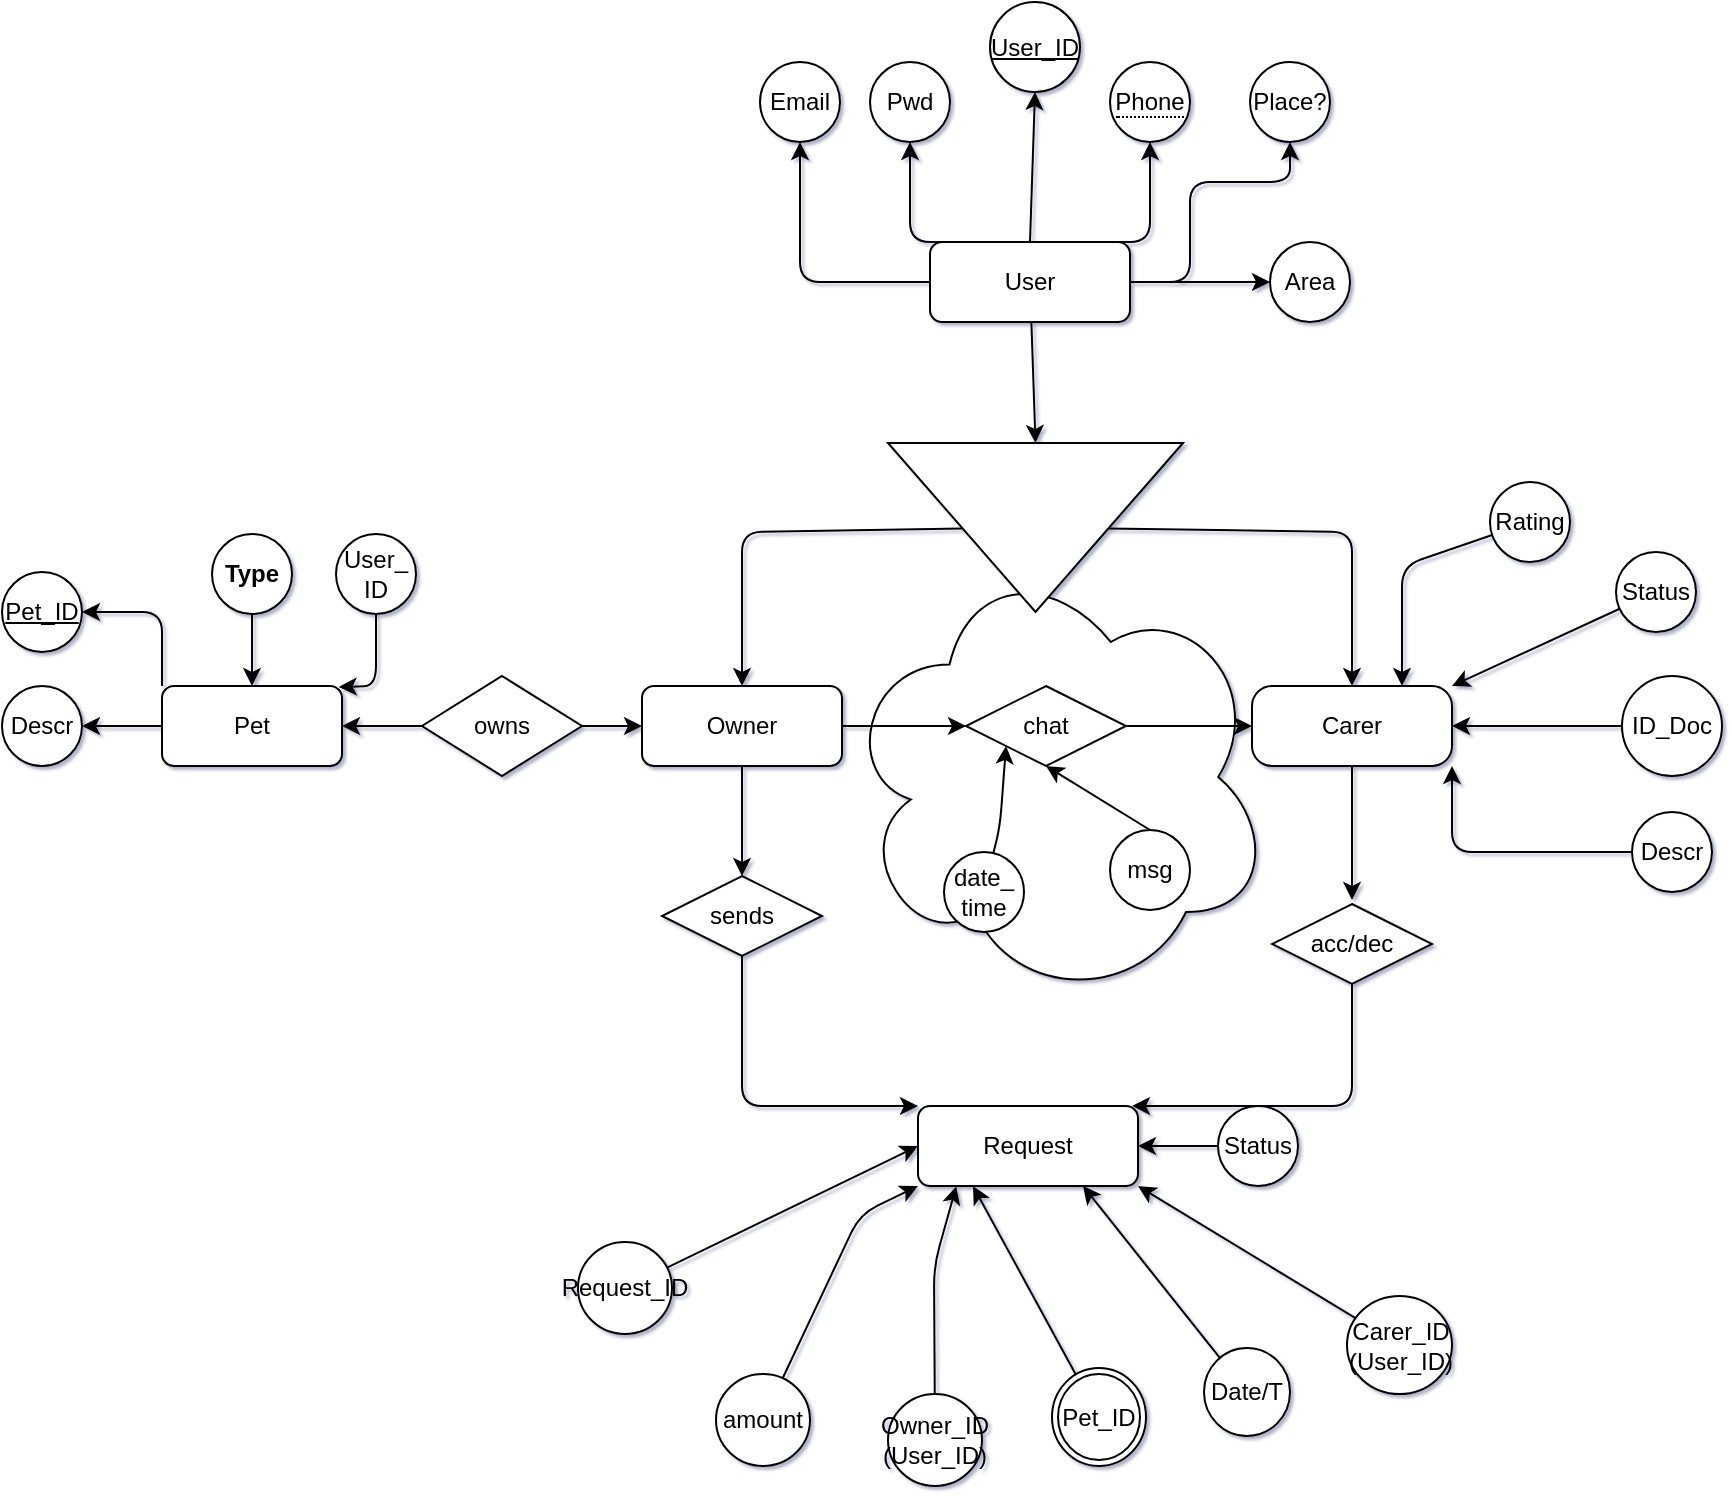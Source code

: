 <mxfile>
    <diagram id="95HTGVdv0aWo4XSOs8IV" name="Página-1">
        <mxGraphModel dx="1429" dy="214" grid="0" gridSize="10" guides="1" tooltips="1" connect="1" arrows="1" fold="1" page="0" pageScale="1" pageWidth="827" pageHeight="1169" background="none" math="0" shadow="1">
            <root>
                <mxCell id="0"/>
                <mxCell id="1" parent="0"/>
                <mxCell id="184" value="" style="ellipse;shape=cloud;whiteSpace=wrap;html=1;" parent="1" vertex="1">
                    <mxGeometry x="-174" y="994" width="215" height="225" as="geometry"/>
                </mxCell>
                <mxCell id="128" style="edgeStyle=none;html=1;entryX=0.5;entryY=0;entryDx=0;entryDy=0;" parent="1" source="73" target="83" edge="1">
                    <mxGeometry relative="1" as="geometry">
                        <Array as="points">
                            <mxPoint x="-224" y="984"/>
                        </Array>
                    </mxGeometry>
                </mxCell>
                <mxCell id="129" style="edgeStyle=none;html=1;entryX=0.5;entryY=0;entryDx=0;entryDy=0;" parent="1" source="73" target="87" edge="1">
                    <mxGeometry relative="1" as="geometry">
                        <Array as="points">
                            <mxPoint x="81" y="984"/>
                        </Array>
                    </mxGeometry>
                </mxCell>
                <mxCell id="73" value="" style="triangle;whiteSpace=wrap;html=1;rotation=90;" parent="1" vertex="1">
                    <mxGeometry x="-119.5" y="908" width="84.5" height="147.5" as="geometry"/>
                </mxCell>
                <mxCell id="75" style="edgeStyle=none;html=1;exitX=0.5;exitY=0;exitDx=0;exitDy=0;entryX=0.5;entryY=1;entryDx=0;entryDy=0;" parent="1" source="81" target="95" edge="1">
                    <mxGeometry relative="1" as="geometry"/>
                </mxCell>
                <mxCell id="76" style="edgeStyle=none;html=1;exitX=0.75;exitY=0;exitDx=0;exitDy=0;entryX=0.5;entryY=1;entryDx=0;entryDy=0;" parent="1" source="81" target="93" edge="1">
                    <mxGeometry relative="1" as="geometry">
                        <Array as="points">
                            <mxPoint x="-20" y="839"/>
                        </Array>
                    </mxGeometry>
                </mxCell>
                <mxCell id="77" style="edgeStyle=none;html=1;exitX=1;exitY=0.5;exitDx=0;exitDy=0;entryX=0.5;entryY=1;entryDx=0;entryDy=0;" parent="1" source="81" edge="1">
                    <mxGeometry relative="1" as="geometry">
                        <Array as="points">
                            <mxPoint y="859"/>
                            <mxPoint y="809"/>
                            <mxPoint x="50" y="809"/>
                        </Array>
                        <mxPoint x="50" y="789" as="targetPoint"/>
                    </mxGeometry>
                </mxCell>
                <mxCell id="78" style="edgeStyle=none;html=1;exitX=0.25;exitY=0;exitDx=0;exitDy=0;entryX=0.5;entryY=1;entryDx=0;entryDy=0;" parent="1" source="81" target="92" edge="1">
                    <mxGeometry relative="1" as="geometry">
                        <Array as="points">
                            <mxPoint x="-140" y="839"/>
                        </Array>
                    </mxGeometry>
                </mxCell>
                <mxCell id="79" style="edgeStyle=none;html=1;exitX=0;exitY=0.5;exitDx=0;exitDy=0;entryX=0.5;entryY=1;entryDx=0;entryDy=0;" parent="1" source="81" target="91" edge="1">
                    <mxGeometry relative="1" as="geometry">
                        <Array as="points">
                            <mxPoint x="-195" y="859"/>
                        </Array>
                    </mxGeometry>
                </mxCell>
                <mxCell id="80" style="edgeStyle=none;html=1;exitX=1;exitY=0.5;exitDx=0;exitDy=0;entryX=0;entryY=0.5;entryDx=0;entryDy=0;" parent="1" source="81" target="102" edge="1">
                    <mxGeometry relative="1" as="geometry"/>
                </mxCell>
                <mxCell id="130" style="edgeStyle=none;html=1;entryX=0;entryY=0.5;entryDx=0;entryDy=0;" parent="1" source="81" target="73" edge="1">
                    <mxGeometry relative="1" as="geometry"/>
                </mxCell>
                <mxCell id="81" value="User" style="rounded=1;whiteSpace=wrap;html=1;" parent="1" vertex="1">
                    <mxGeometry x="-130" y="839" width="100" height="40" as="geometry"/>
                </mxCell>
                <mxCell id="158" style="edgeStyle=none;html=1;entryX=0;entryY=0.5;entryDx=0;entryDy=0;" parent="1" source="83" target="152" edge="1">
                    <mxGeometry relative="1" as="geometry"/>
                </mxCell>
                <mxCell id="83" value="Owner" style="rounded=1;whiteSpace=wrap;html=1;" parent="1" vertex="1">
                    <mxGeometry x="-274" y="1061" width="100" height="40" as="geometry"/>
                </mxCell>
                <mxCell id="86" style="edgeStyle=none;html=1;exitX=0.5;exitY=1;exitDx=0;exitDy=0;" parent="1" source="87" edge="1">
                    <mxGeometry relative="1" as="geometry">
                        <mxPoint x="81" y="1168" as="targetPoint"/>
                    </mxGeometry>
                </mxCell>
                <mxCell id="87" value="Carer&lt;br&gt;" style="rounded=1;whiteSpace=wrap;html=1;arcSize=25;" parent="1" vertex="1">
                    <mxGeometry x="31" y="1061" width="100" height="40" as="geometry"/>
                </mxCell>
                <mxCell id="91" value="Email" style="ellipse;whiteSpace=wrap;html=1;" parent="1" vertex="1">
                    <mxGeometry x="-215" y="749" width="40" height="40" as="geometry"/>
                </mxCell>
                <mxCell id="92" value="Pwd&lt;br&gt;" style="ellipse;whiteSpace=wrap;html=1;" parent="1" vertex="1">
                    <mxGeometry x="-160" y="749" width="40" height="40" as="geometry"/>
                </mxCell>
                <mxCell id="93" value="&lt;span style=&quot;border-bottom: 1px dotted&quot;&gt;Phone&lt;/span&gt;" style="ellipse;whiteSpace=wrap;html=1;align=center;" parent="1" vertex="1">
                    <mxGeometry x="-40" y="749" width="40" height="40" as="geometry"/>
                </mxCell>
                <mxCell id="95" value="User_ID" style="ellipse;whiteSpace=wrap;html=1;align=center;fontStyle=4;" parent="1" vertex="1">
                    <mxGeometry x="-100" y="719" width="45" height="45" as="geometry"/>
                </mxCell>
                <mxCell id="97" style="edgeStyle=none;html=1;" parent="1" source="98" target="105" edge="1">
                    <mxGeometry relative="1" as="geometry"/>
                </mxCell>
                <mxCell id="167" style="edgeStyle=none;html=1;exitX=0;exitY=0;exitDx=0;exitDy=0;entryX=1;entryY=0.5;entryDx=0;entryDy=0;" parent="1" source="98" target="145" edge="1">
                    <mxGeometry relative="1" as="geometry">
                        <Array as="points">
                            <mxPoint x="-514" y="1024"/>
                        </Array>
                    </mxGeometry>
                </mxCell>
                <mxCell id="98" value="Pet" style="rounded=1;whiteSpace=wrap;html=1;" parent="1" vertex="1">
                    <mxGeometry x="-514" y="1061" width="90" height="40" as="geometry"/>
                </mxCell>
                <mxCell id="99" style="edgeStyle=none;html=1;entryX=1;entryY=0.5;entryDx=0;entryDy=0;" parent="1" target="98" edge="1">
                    <mxGeometry relative="1" as="geometry">
                        <mxPoint x="-374" y="1081" as="sourcePoint"/>
                    </mxGeometry>
                </mxCell>
                <mxCell id="100" style="edgeStyle=none;html=1;exitX=1;exitY=0.5;exitDx=0;exitDy=0;entryX=0;entryY=0.5;entryDx=0;entryDy=0;" parent="1" source="101" target="83" edge="1">
                    <mxGeometry relative="1" as="geometry">
                        <mxPoint x="-294" y="1081" as="sourcePoint"/>
                    </mxGeometry>
                </mxCell>
                <mxCell id="101" value="owns" style="rhombus;whiteSpace=wrap;html=1;" parent="1" vertex="1">
                    <mxGeometry x="-384" y="1056" width="80" height="50" as="geometry"/>
                </mxCell>
                <mxCell id="102" value="Area" style="ellipse;whiteSpace=wrap;html=1;" parent="1" vertex="1">
                    <mxGeometry x="40" y="839" width="40" height="40" as="geometry"/>
                </mxCell>
                <mxCell id="172" style="edgeStyle=none;html=1;entryX=1;entryY=0.5;entryDx=0;entryDy=0;" parent="1" source="103" target="87" edge="1">
                    <mxGeometry relative="1" as="geometry"/>
                </mxCell>
                <mxCell id="103" value="ID_Doc&lt;br&gt;" style="ellipse;whiteSpace=wrap;html=1;" parent="1" vertex="1">
                    <mxGeometry x="216" y="1056" width="50" height="50" as="geometry"/>
                </mxCell>
                <mxCell id="105" value="Descr&lt;br&gt;" style="ellipse;whiteSpace=wrap;html=1;" parent="1" vertex="1">
                    <mxGeometry x="-594" y="1061" width="40" height="40" as="geometry"/>
                </mxCell>
                <mxCell id="108" style="edgeStyle=none;html=1;exitX=0.5;exitY=1;exitDx=0;exitDy=0;entryX=0.5;entryY=0;entryDx=0;entryDy=0;" parent="1" source="83" target="120" edge="1">
                    <mxGeometry relative="1" as="geometry">
                        <mxPoint x="-219.765" y="1512" as="targetPoint"/>
                        <mxPoint x="-220" y="1432" as="sourcePoint"/>
                    </mxGeometry>
                </mxCell>
                <mxCell id="119" style="edgeStyle=none;html=1;entryX=0;entryY=0;entryDx=0;entryDy=0;" parent="1" source="120" target="124" edge="1">
                    <mxGeometry relative="1" as="geometry">
                        <mxPoint x="-87" y="1345" as="targetPoint"/>
                        <Array as="points">
                            <mxPoint x="-224" y="1271"/>
                        </Array>
                    </mxGeometry>
                </mxCell>
                <mxCell id="120" value="sends" style="rhombus;whiteSpace=wrap;html=1;" parent="1" vertex="1">
                    <mxGeometry x="-264" y="1156" width="80" height="40" as="geometry"/>
                </mxCell>
                <mxCell id="124" value="Request" style="rounded=1;whiteSpace=wrap;html=1;" parent="1" vertex="1">
                    <mxGeometry x="-136" y="1271" width="110" height="40" as="geometry"/>
                </mxCell>
                <mxCell id="174" style="edgeStyle=none;html=1;entryX=0.75;entryY=1;entryDx=0;entryDy=0;" parent="1" source="126" target="124" edge="1">
                    <mxGeometry relative="1" as="geometry"/>
                </mxCell>
                <mxCell id="126" value="Date/T" style="ellipse;whiteSpace=wrap;html=1;" parent="1" vertex="1">
                    <mxGeometry x="7" y="1392" width="43" height="44" as="geometry"/>
                </mxCell>
                <mxCell id="173" style="edgeStyle=none;html=1;entryX=0;entryY=1;entryDx=0;entryDy=0;" parent="1" source="127" target="124" edge="1">
                    <mxGeometry relative="1" as="geometry">
                        <Array as="points">
                            <mxPoint x="-165" y="1325"/>
                        </Array>
                    </mxGeometry>
                </mxCell>
                <mxCell id="127" value="amount" style="ellipse;whiteSpace=wrap;html=1;" parent="1" vertex="1">
                    <mxGeometry x="-237" y="1405" width="47" height="46" as="geometry"/>
                </mxCell>
                <mxCell id="131" value="Place?" style="ellipse;whiteSpace=wrap;html=1;" parent="1" vertex="1">
                    <mxGeometry x="30" y="749" width="40" height="40" as="geometry"/>
                </mxCell>
                <mxCell id="171" style="edgeStyle=none;html=1;entryX=1;entryY=0;entryDx=0;entryDy=0;" parent="1" source="132" target="87" edge="1">
                    <mxGeometry relative="1" as="geometry">
                        <Array as="points"/>
                    </mxGeometry>
                </mxCell>
                <mxCell id="132" value="Status" style="ellipse;whiteSpace=wrap;html=1;" parent="1" vertex="1">
                    <mxGeometry x="213" y="994" width="40" height="40" as="geometry"/>
                </mxCell>
                <mxCell id="175" style="edgeStyle=none;html=1;entryX=1;entryY=0.5;entryDx=0;entryDy=0;" parent="1" source="134" target="124" edge="1">
                    <mxGeometry relative="1" as="geometry"/>
                </mxCell>
                <mxCell id="134" value="Status" style="ellipse;whiteSpace=wrap;html=1;" parent="1" vertex="1">
                    <mxGeometry x="14" y="1271" width="40" height="40" as="geometry"/>
                </mxCell>
                <mxCell id="168" style="edgeStyle=none;html=1;exitX=0.5;exitY=1;exitDx=0;exitDy=0;entryX=0.5;entryY=0;entryDx=0;entryDy=0;" parent="1" source="136" target="98" edge="1">
                    <mxGeometry relative="1" as="geometry"/>
                </mxCell>
                <mxCell id="136" value="Type" style="ellipse;whiteSpace=wrap;html=1;fontStyle=1" parent="1" vertex="1">
                    <mxGeometry x="-489" y="985" width="40" height="40" as="geometry"/>
                </mxCell>
                <mxCell id="169" style="edgeStyle=none;html=1;entryX=0.75;entryY=0;entryDx=0;entryDy=0;" parent="1" source="137" target="87" edge="1">
                    <mxGeometry relative="1" as="geometry">
                        <Array as="points">
                            <mxPoint x="106" y="1001"/>
                        </Array>
                    </mxGeometry>
                </mxCell>
                <mxCell id="137" value="Rating" style="ellipse;whiteSpace=wrap;html=1;" parent="1" vertex="1">
                    <mxGeometry x="150" y="959" width="40" height="40" as="geometry"/>
                </mxCell>
                <mxCell id="142" style="edgeStyle=none;html=1;" parent="1" source="141" edge="1">
                    <mxGeometry relative="1" as="geometry">
                        <mxPoint x="-29" y="1271" as="targetPoint"/>
                        <Array as="points">
                            <mxPoint x="81" y="1271"/>
                        </Array>
                    </mxGeometry>
                </mxCell>
                <mxCell id="141" value="acc/dec" style="rhombus;whiteSpace=wrap;html=1;" parent="1" vertex="1">
                    <mxGeometry x="41" y="1170" width="80" height="40" as="geometry"/>
                </mxCell>
                <mxCell id="149" style="edgeStyle=none;html=1;entryX=0.25;entryY=1;entryDx=0;entryDy=0;" parent="1" source="143" target="124" edge="1">
                    <mxGeometry relative="1" as="geometry"/>
                </mxCell>
                <mxCell id="143" value="Pet_ID" style="ellipse;shape=doubleEllipse;margin=3;whiteSpace=wrap;html=1;align=center;" parent="1" vertex="1">
                    <mxGeometry x="-69" y="1402" width="47" height="49" as="geometry"/>
                </mxCell>
                <mxCell id="145" value="&lt;u&gt;Pet_ID&lt;/u&gt;" style="ellipse;whiteSpace=wrap;html=1;" parent="1" vertex="1">
                    <mxGeometry x="-594" y="1004" width="40" height="40" as="geometry"/>
                </mxCell>
                <mxCell id="148" style="edgeStyle=none;html=1;entryX=1;entryY=1;entryDx=0;entryDy=0;" parent="1" source="147" target="87" edge="1">
                    <mxGeometry relative="1" as="geometry">
                        <Array as="points">
                            <mxPoint x="131" y="1144"/>
                        </Array>
                    </mxGeometry>
                </mxCell>
                <mxCell id="147" value="Descr&lt;br&gt;" style="ellipse;whiteSpace=wrap;html=1;" parent="1" vertex="1">
                    <mxGeometry x="221" y="1124" width="40" height="40" as="geometry"/>
                </mxCell>
                <mxCell id="159" style="edgeStyle=none;html=1;" parent="1" source="152" target="87" edge="1">
                    <mxGeometry relative="1" as="geometry"/>
                </mxCell>
                <mxCell id="152" value="chat" style="rhombus;whiteSpace=wrap;html=1;" parent="1" vertex="1">
                    <mxGeometry x="-112" y="1061" width="80" height="40" as="geometry"/>
                </mxCell>
                <mxCell id="154" style="edgeStyle=none;html=1;entryX=0.5;entryY=1;entryDx=0;entryDy=0;exitX=0.5;exitY=0;exitDx=0;exitDy=0;" parent="1" source="160" target="152" edge="1">
                    <mxGeometry relative="1" as="geometry">
                        <mxPoint x="-39.773" y="1135.824" as="sourcePoint"/>
                    </mxGeometry>
                </mxCell>
                <mxCell id="160" value="msg" style="ellipse;whiteSpace=wrap;html=1;" parent="1" vertex="1">
                    <mxGeometry x="-40" y="1133" width="40" height="40" as="geometry"/>
                </mxCell>
                <mxCell id="162" style="edgeStyle=none;html=1;entryX=0;entryY=1;entryDx=0;entryDy=0;" parent="1" source="161" target="152" edge="1">
                    <mxGeometry relative="1" as="geometry">
                        <Array as="points">
                            <mxPoint x="-95" y="1131"/>
                        </Array>
                    </mxGeometry>
                </mxCell>
                <mxCell id="161" value="date_&lt;br&gt;time" style="ellipse;whiteSpace=wrap;html=1;" parent="1" vertex="1">
                    <mxGeometry x="-123" y="1144" width="40" height="40" as="geometry"/>
                </mxCell>
                <mxCell id="166" style="edgeStyle=none;html=1;entryX=0.982;entryY=0.012;entryDx=0;entryDy=0;entryPerimeter=0;" parent="1" source="165" target="98" edge="1">
                    <mxGeometry relative="1" as="geometry">
                        <Array as="points">
                            <mxPoint x="-407" y="1061"/>
                        </Array>
                    </mxGeometry>
                </mxCell>
                <mxCell id="165" value="User_&lt;br&gt;ID" style="ellipse;whiteSpace=wrap;html=1;" parent="1" vertex="1">
                    <mxGeometry x="-427" y="985" width="40" height="40" as="geometry"/>
                </mxCell>
                <mxCell id="182" style="edgeStyle=none;html=1;entryX=1;entryY=1;entryDx=0;entryDy=0;endArrow=classic;endFill=1;" parent="1" source="181" target="124" edge="1">
                    <mxGeometry relative="1" as="geometry"/>
                </mxCell>
                <mxCell id="181" value="Carer_ID&lt;br&gt;(User_ID)" style="ellipse;whiteSpace=wrap;html=1;" parent="1" vertex="1">
                    <mxGeometry x="78.5" y="1366" width="52.5" height="49" as="geometry"/>
                </mxCell>
                <mxCell id="186" style="edgeStyle=none;html=1;entryX=0.174;entryY=1.004;entryDx=0;entryDy=0;entryPerimeter=0;" edge="1" parent="1" source="185" target="124">
                    <mxGeometry relative="1" as="geometry">
                        <Array as="points">
                            <mxPoint x="-128" y="1351"/>
                        </Array>
                    </mxGeometry>
                </mxCell>
                <mxCell id="185" value="Owner_ID&lt;br&gt;(User_ID)" style="ellipse;whiteSpace=wrap;html=1;" vertex="1" parent="1">
                    <mxGeometry x="-151" y="1415" width="47" height="46" as="geometry"/>
                </mxCell>
                <mxCell id="188" style="edgeStyle=none;html=1;entryX=0;entryY=0.5;entryDx=0;entryDy=0;" edge="1" parent="1" source="187" target="124">
                    <mxGeometry relative="1" as="geometry"/>
                </mxCell>
                <mxCell id="187" value="Request_ID&lt;br&gt;" style="ellipse;whiteSpace=wrap;html=1;" vertex="1" parent="1">
                    <mxGeometry x="-306" y="1339" width="47" height="46" as="geometry"/>
                </mxCell>
            </root>
        </mxGraphModel>
    </diagram>
</mxfile>